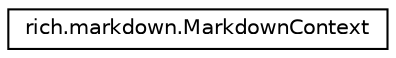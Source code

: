 digraph "Graphical Class Hierarchy"
{
 // LATEX_PDF_SIZE
  edge [fontname="Helvetica",fontsize="10",labelfontname="Helvetica",labelfontsize="10"];
  node [fontname="Helvetica",fontsize="10",shape=record];
  rankdir="LR";
  Node0 [label="rich.markdown.MarkdownContext",height=0.2,width=0.4,color="black", fillcolor="white", style="filled",URL="$classrich_1_1markdown_1_1MarkdownContext.html",tooltip=" "];
}
